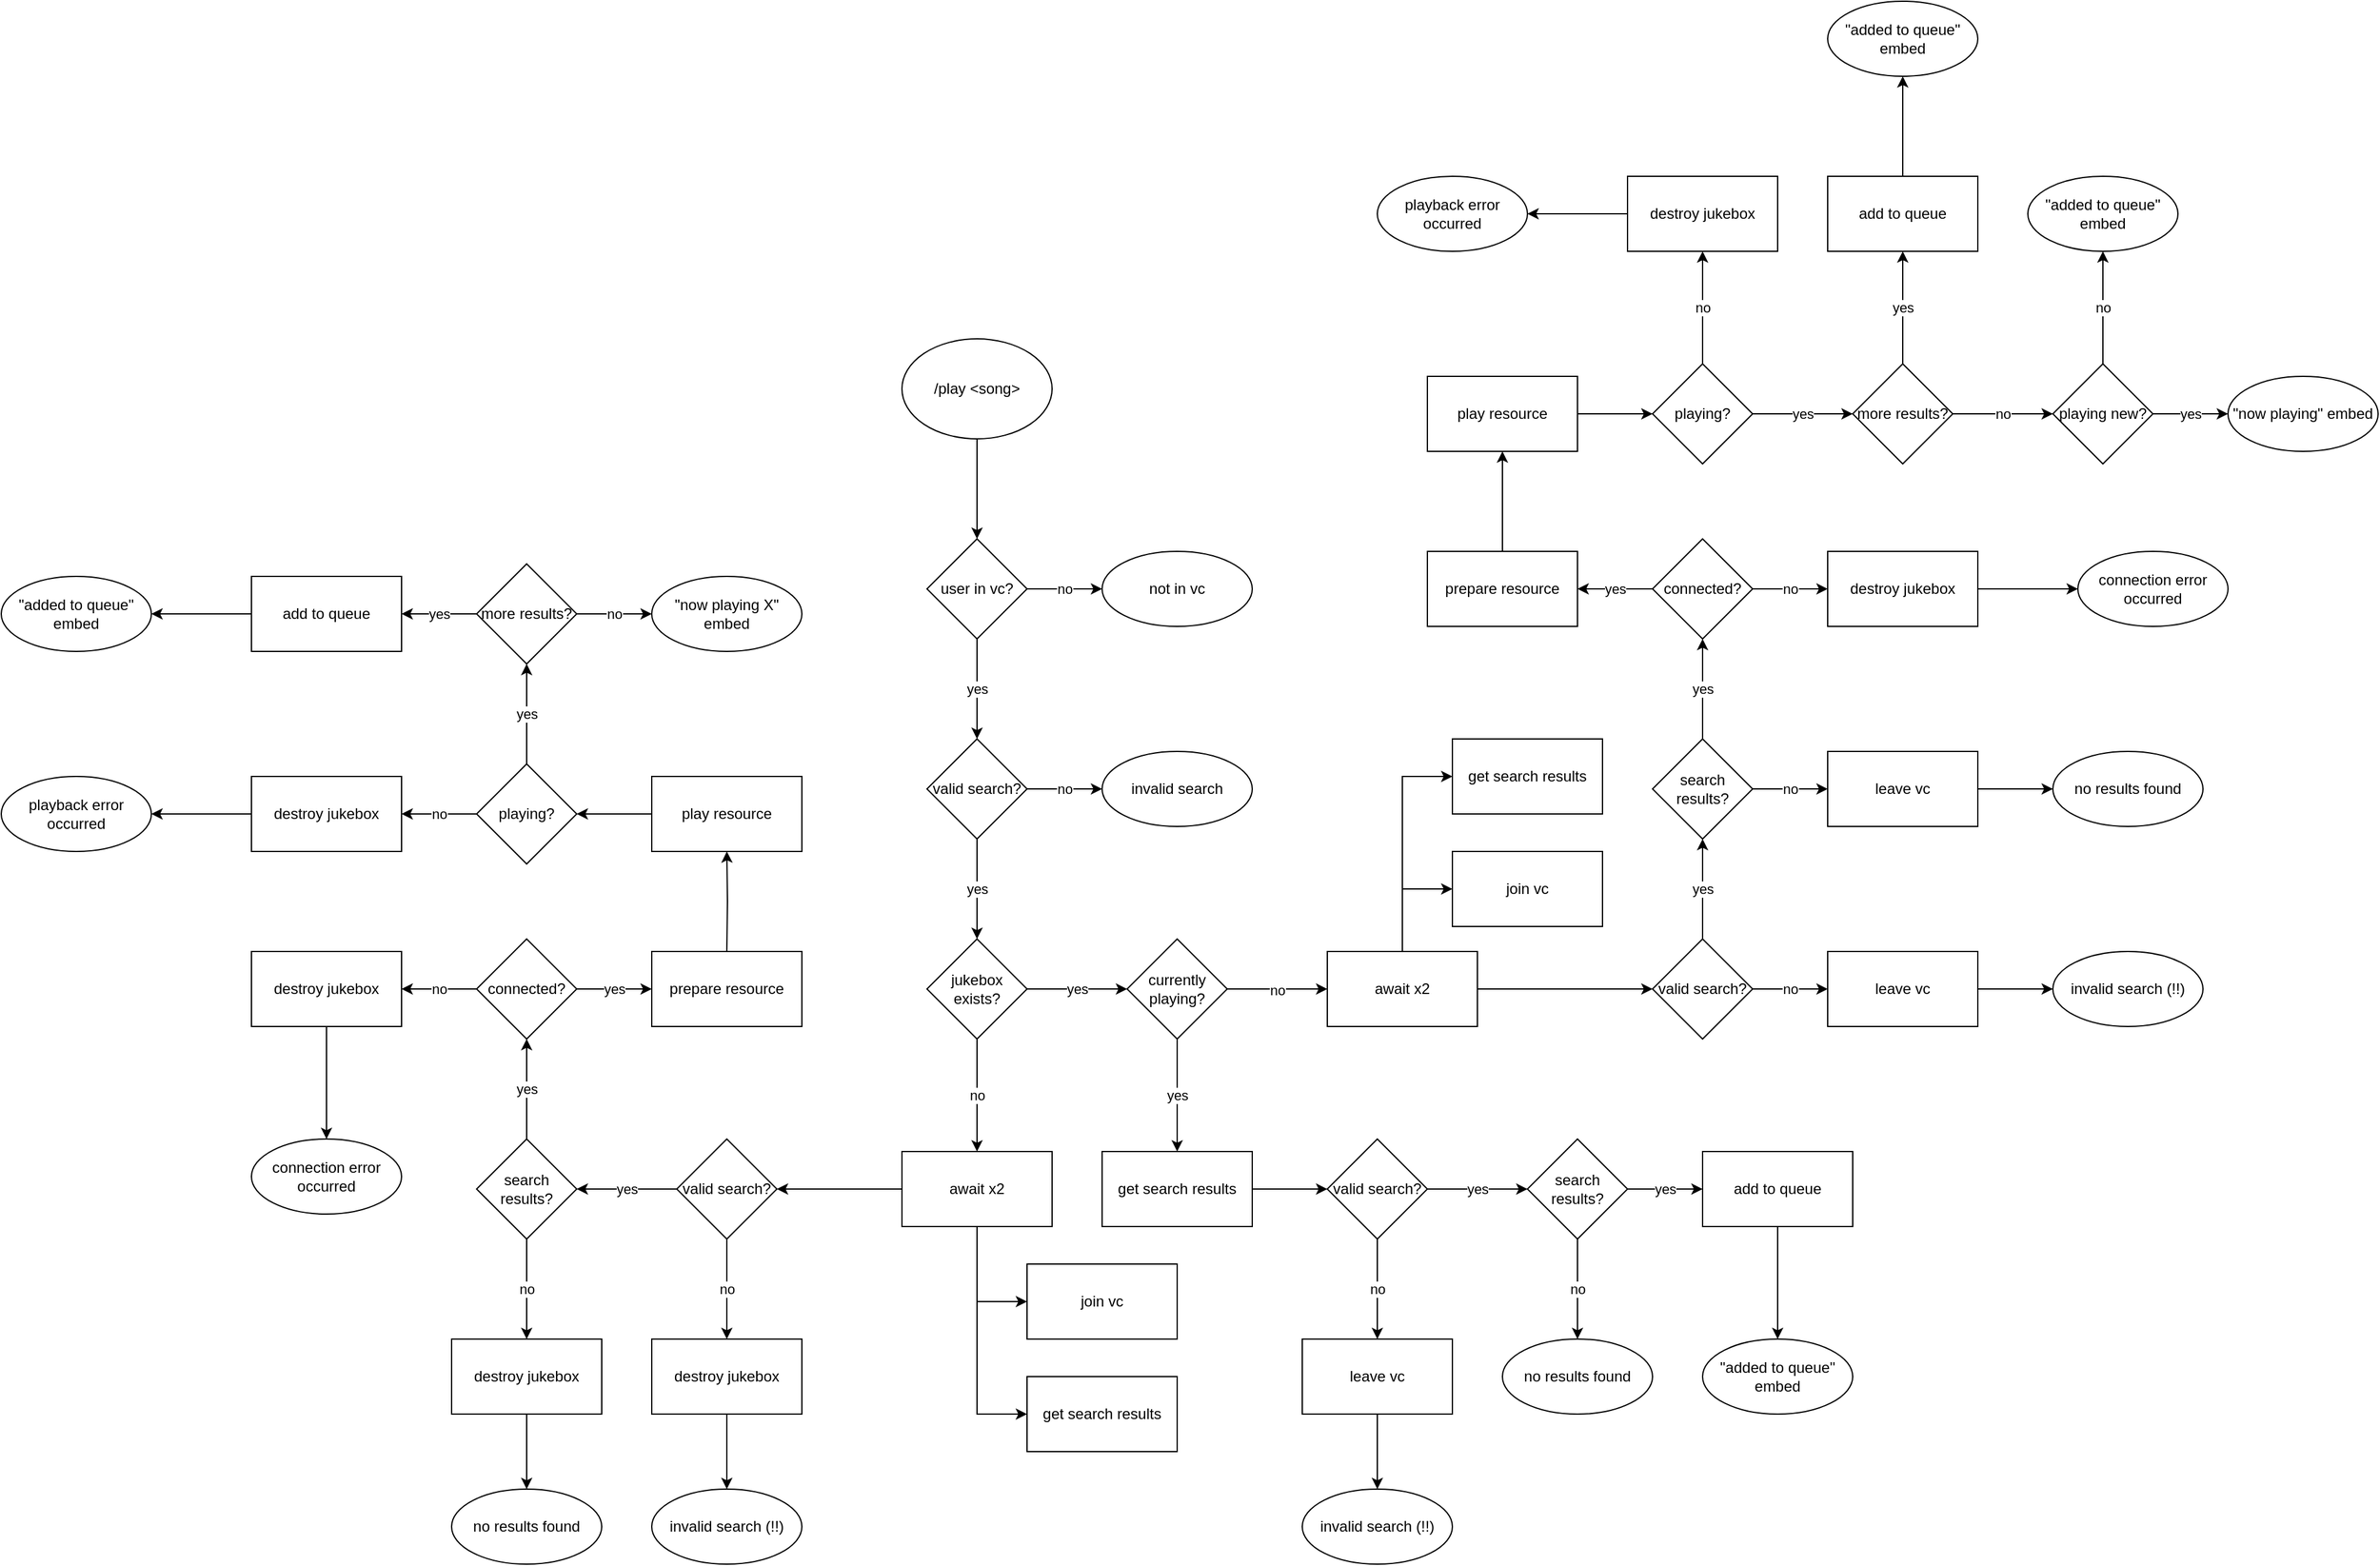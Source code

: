 <mxfile version="20.0.4" type="device"><diagram id="RyTMGymW5jNu_jnnCQRT" name="Page-1"><mxGraphModel dx="2357" dy="1126" grid="1" gridSize="10" guides="1" tooltips="1" connect="1" arrows="1" fold="1" page="0" pageScale="1" pageWidth="850" pageHeight="1100" math="0" shadow="0"><root><mxCell id="0"/><mxCell id="1" parent="0"/><mxCell id="4zTTa0k2O6mMtd_AQKXM-71" value="" style="edgeStyle=orthogonalEdgeStyle;rounded=0;orthogonalLoop=1;jettySize=auto;html=1;" parent="1" source="4zTTa0k2O6mMtd_AQKXM-69" target="4zTTa0k2O6mMtd_AQKXM-70" edge="1"><mxGeometry relative="1" as="geometry"/></mxCell><mxCell id="4zTTa0k2O6mMtd_AQKXM-69" value="/play &amp;lt;song&amp;gt;" style="ellipse;whiteSpace=wrap;html=1;" parent="1" vertex="1"><mxGeometry x="40" y="40" width="120" height="80" as="geometry"/></mxCell><mxCell id="4zTTa0k2O6mMtd_AQKXM-73" value="no" style="edgeStyle=orthogonalEdgeStyle;rounded=0;orthogonalLoop=1;jettySize=auto;html=1;" parent="1" source="4zTTa0k2O6mMtd_AQKXM-70" target="4zTTa0k2O6mMtd_AQKXM-72" edge="1"><mxGeometry relative="1" as="geometry"/></mxCell><mxCell id="4zTTa0k2O6mMtd_AQKXM-75" value="yes" style="edgeStyle=orthogonalEdgeStyle;rounded=0;orthogonalLoop=1;jettySize=auto;html=1;" parent="1" source="4zTTa0k2O6mMtd_AQKXM-70" target="4zTTa0k2O6mMtd_AQKXM-74" edge="1"><mxGeometry relative="1" as="geometry"/></mxCell><mxCell id="4zTTa0k2O6mMtd_AQKXM-70" value="user in vc?" style="rhombus;whiteSpace=wrap;html=1;" parent="1" vertex="1"><mxGeometry x="60" y="200" width="80" height="80" as="geometry"/></mxCell><mxCell id="4zTTa0k2O6mMtd_AQKXM-72" value="not in vc" style="ellipse;whiteSpace=wrap;html=1;" parent="1" vertex="1"><mxGeometry x="200" y="210" width="120" height="60" as="geometry"/></mxCell><mxCell id="4zTTa0k2O6mMtd_AQKXM-77" value="no" style="edgeStyle=orthogonalEdgeStyle;rounded=0;orthogonalLoop=1;jettySize=auto;html=1;" parent="1" source="4zTTa0k2O6mMtd_AQKXM-74" target="4zTTa0k2O6mMtd_AQKXM-76" edge="1"><mxGeometry relative="1" as="geometry"/></mxCell><mxCell id="4zTTa0k2O6mMtd_AQKXM-80" value="yes" style="edgeStyle=orthogonalEdgeStyle;rounded=0;orthogonalLoop=1;jettySize=auto;html=1;" parent="1" source="4zTTa0k2O6mMtd_AQKXM-74" target="4zTTa0k2O6mMtd_AQKXM-79" edge="1"><mxGeometry relative="1" as="geometry"/></mxCell><mxCell id="4zTTa0k2O6mMtd_AQKXM-74" value="valid search?" style="rhombus;whiteSpace=wrap;html=1;" parent="1" vertex="1"><mxGeometry x="60" y="360" width="80" height="80" as="geometry"/></mxCell><mxCell id="4zTTa0k2O6mMtd_AQKXM-76" value="invalid search" style="ellipse;whiteSpace=wrap;html=1;" parent="1" vertex="1"><mxGeometry x="200" y="370" width="120" height="60" as="geometry"/></mxCell><mxCell id="4zTTa0k2O6mMtd_AQKXM-89" value="yes" style="edgeStyle=orthogonalEdgeStyle;rounded=0;orthogonalLoop=1;jettySize=auto;html=1;" parent="1" source="4zTTa0k2O6mMtd_AQKXM-79" target="4zTTa0k2O6mMtd_AQKXM-88" edge="1"><mxGeometry relative="1" as="geometry"/></mxCell><mxCell id="4zTTa0k2O6mMtd_AQKXM-102" value="no" style="edgeStyle=orthogonalEdgeStyle;rounded=0;orthogonalLoop=1;jettySize=auto;html=1;" parent="1" source="4zTTa0k2O6mMtd_AQKXM-79" target="4zTTa0k2O6mMtd_AQKXM-101" edge="1"><mxGeometry relative="1" as="geometry"/></mxCell><mxCell id="4zTTa0k2O6mMtd_AQKXM-79" value="jukebox exists?" style="rhombus;whiteSpace=wrap;html=1;" parent="1" vertex="1"><mxGeometry x="60" y="520" width="80" height="80" as="geometry"/></mxCell><mxCell id="4zTTa0k2O6mMtd_AQKXM-91" value="no" style="edgeStyle=orthogonalEdgeStyle;rounded=0;orthogonalLoop=1;jettySize=auto;html=1;" parent="1" source="4zTTa0k2O6mMtd_AQKXM-88" edge="1"><mxGeometry relative="1" as="geometry"><mxPoint x="380" y="560" as="targetPoint"/></mxGeometry></mxCell><mxCell id="4zTTa0k2O6mMtd_AQKXM-96" value="yes" style="edgeStyle=orthogonalEdgeStyle;rounded=0;orthogonalLoop=1;jettySize=auto;html=1;" parent="1" source="4zTTa0k2O6mMtd_AQKXM-88" target="4zTTa0k2O6mMtd_AQKXM-95" edge="1"><mxGeometry relative="1" as="geometry"/></mxCell><mxCell id="4zTTa0k2O6mMtd_AQKXM-88" value="currently playing?" style="rhombus;whiteSpace=wrap;html=1;" parent="1" vertex="1"><mxGeometry x="220" y="520" width="80" height="80" as="geometry"/></mxCell><mxCell id="4zTTa0k2O6mMtd_AQKXM-98" value="" style="edgeStyle=orthogonalEdgeStyle;rounded=0;orthogonalLoop=1;jettySize=auto;html=1;" parent="1" source="4zTTa0k2O6mMtd_AQKXM-95" target="4zTTa0k2O6mMtd_AQKXM-97" edge="1"><mxGeometry relative="1" as="geometry"/></mxCell><mxCell id="4zTTa0k2O6mMtd_AQKXM-95" value="get search results" style="whiteSpace=wrap;html=1;" parent="1" vertex="1"><mxGeometry x="200" y="690" width="120" height="60" as="geometry"/></mxCell><mxCell id="4zTTa0k2O6mMtd_AQKXM-173" value="no" style="edgeStyle=orthogonalEdgeStyle;rounded=0;orthogonalLoop=1;jettySize=auto;html=1;" parent="1" source="4zTTa0k2O6mMtd_AQKXM-97" target="4zTTa0k2O6mMtd_AQKXM-172" edge="1"><mxGeometry relative="1" as="geometry"/></mxCell><mxCell id="4zTTa0k2O6mMtd_AQKXM-181" value="yes" style="edgeStyle=orthogonalEdgeStyle;rounded=0;orthogonalLoop=1;jettySize=auto;html=1;" parent="1" source="4zTTa0k2O6mMtd_AQKXM-97" target="4zTTa0k2O6mMtd_AQKXM-180" edge="1"><mxGeometry relative="1" as="geometry"/></mxCell><mxCell id="4zTTa0k2O6mMtd_AQKXM-97" value="valid search?" style="rhombus;whiteSpace=wrap;html=1;" parent="1" vertex="1"><mxGeometry x="380" y="680" width="80" height="80" as="geometry"/></mxCell><mxCell id="4zTTa0k2O6mMtd_AQKXM-106" style="edgeStyle=orthogonalEdgeStyle;rounded=0;orthogonalLoop=1;jettySize=auto;html=1;entryX=0;entryY=0.5;entryDx=0;entryDy=0;" parent="1" source="4zTTa0k2O6mMtd_AQKXM-101" target="4zTTa0k2O6mMtd_AQKXM-103" edge="1"><mxGeometry relative="1" as="geometry"/></mxCell><mxCell id="4zTTa0k2O6mMtd_AQKXM-107" style="edgeStyle=orthogonalEdgeStyle;rounded=0;orthogonalLoop=1;jettySize=auto;html=1;entryX=0;entryY=0.5;entryDx=0;entryDy=0;" parent="1" source="4zTTa0k2O6mMtd_AQKXM-101" target="4zTTa0k2O6mMtd_AQKXM-104" edge="1"><mxGeometry relative="1" as="geometry"/></mxCell><mxCell id="4zTTa0k2O6mMtd_AQKXM-110" value="" style="edgeStyle=orthogonalEdgeStyle;rounded=0;orthogonalLoop=1;jettySize=auto;html=1;" parent="1" source="4zTTa0k2O6mMtd_AQKXM-101" target="4zTTa0k2O6mMtd_AQKXM-109" edge="1"><mxGeometry relative="1" as="geometry"/></mxCell><mxCell id="4zTTa0k2O6mMtd_AQKXM-101" value="await x2" style="whiteSpace=wrap;html=1;" parent="1" vertex="1"><mxGeometry x="40" y="690" width="120" height="60" as="geometry"/></mxCell><mxCell id="4zTTa0k2O6mMtd_AQKXM-103" value="get search results" style="rounded=0;whiteSpace=wrap;html=1;" parent="1" vertex="1"><mxGeometry x="140" y="870" width="120" height="60" as="geometry"/></mxCell><mxCell id="4zTTa0k2O6mMtd_AQKXM-104" value="join vc" style="rounded=0;whiteSpace=wrap;html=1;" parent="1" vertex="1"><mxGeometry x="140" y="780" width="120" height="60" as="geometry"/></mxCell><mxCell id="4zTTa0k2O6mMtd_AQKXM-116" value="yes" style="edgeStyle=orthogonalEdgeStyle;rounded=0;orthogonalLoop=1;jettySize=auto;html=1;" parent="1" source="4zTTa0k2O6mMtd_AQKXM-109" target="4zTTa0k2O6mMtd_AQKXM-115" edge="1"><mxGeometry relative="1" as="geometry"/></mxCell><mxCell id="4zTTa0k2O6mMtd_AQKXM-171" value="no" style="edgeStyle=orthogonalEdgeStyle;rounded=0;orthogonalLoop=1;jettySize=auto;html=1;" parent="1" source="4zTTa0k2O6mMtd_AQKXM-109" target="4zTTa0k2O6mMtd_AQKXM-167" edge="1"><mxGeometry relative="1" as="geometry"/></mxCell><mxCell id="4zTTa0k2O6mMtd_AQKXM-109" value="valid search?" style="rhombus;whiteSpace=wrap;html=1;" parent="1" vertex="1"><mxGeometry x="-140" y="680" width="80" height="80" as="geometry"/></mxCell><mxCell id="4zTTa0k2O6mMtd_AQKXM-118" value="no" style="edgeStyle=orthogonalEdgeStyle;rounded=0;orthogonalLoop=1;jettySize=auto;html=1;" parent="1" source="4zTTa0k2O6mMtd_AQKXM-115" target="4zTTa0k2O6mMtd_AQKXM-117" edge="1"><mxGeometry relative="1" as="geometry"/></mxCell><mxCell id="4zTTa0k2O6mMtd_AQKXM-124" value="yes" style="edgeStyle=orthogonalEdgeStyle;rounded=0;orthogonalLoop=1;jettySize=auto;html=1;" parent="1" source="4zTTa0k2O6mMtd_AQKXM-115" target="4zTTa0k2O6mMtd_AQKXM-123" edge="1"><mxGeometry relative="1" as="geometry"/></mxCell><mxCell id="4zTTa0k2O6mMtd_AQKXM-115" value="search results?" style="rhombus;whiteSpace=wrap;html=1;" parent="1" vertex="1"><mxGeometry x="-300" y="680" width="80" height="80" as="geometry"/></mxCell><mxCell id="4zTTa0k2O6mMtd_AQKXM-120" value="" style="edgeStyle=orthogonalEdgeStyle;rounded=0;orthogonalLoop=1;jettySize=auto;html=1;" parent="1" source="4zTTa0k2O6mMtd_AQKXM-117" target="4zTTa0k2O6mMtd_AQKXM-119" edge="1"><mxGeometry relative="1" as="geometry"/></mxCell><mxCell id="4zTTa0k2O6mMtd_AQKXM-117" value="destroy jukebox" style="whiteSpace=wrap;html=1;" parent="1" vertex="1"><mxGeometry x="-320" y="840" width="120" height="60" as="geometry"/></mxCell><mxCell id="4zTTa0k2O6mMtd_AQKXM-119" value="no results found" style="ellipse;whiteSpace=wrap;html=1;" parent="1" vertex="1"><mxGeometry x="-320" y="960" width="120" height="60" as="geometry"/></mxCell><mxCell id="4zTTa0k2O6mMtd_AQKXM-126" value="no" style="edgeStyle=orthogonalEdgeStyle;rounded=0;orthogonalLoop=1;jettySize=auto;html=1;" parent="1" source="4zTTa0k2O6mMtd_AQKXM-123" target="4zTTa0k2O6mMtd_AQKXM-125" edge="1"><mxGeometry relative="1" as="geometry"/></mxCell><mxCell id="4zTTa0k2O6mMtd_AQKXM-144" value="yes" style="edgeStyle=orthogonalEdgeStyle;rounded=0;orthogonalLoop=1;jettySize=auto;html=1;" parent="1" source="4zTTa0k2O6mMtd_AQKXM-123" target="4zTTa0k2O6mMtd_AQKXM-143" edge="1"><mxGeometry relative="1" as="geometry"/></mxCell><mxCell id="4zTTa0k2O6mMtd_AQKXM-123" value="connected?" style="rhombus;whiteSpace=wrap;html=1;" parent="1" vertex="1"><mxGeometry x="-300" y="520" width="80" height="80" as="geometry"/></mxCell><mxCell id="4zTTa0k2O6mMtd_AQKXM-128" value="" style="edgeStyle=orthogonalEdgeStyle;rounded=0;orthogonalLoop=1;jettySize=auto;html=1;" parent="1" source="4zTTa0k2O6mMtd_AQKXM-125" target="4zTTa0k2O6mMtd_AQKXM-127" edge="1"><mxGeometry relative="1" as="geometry"/></mxCell><mxCell id="4zTTa0k2O6mMtd_AQKXM-125" value="destroy jukebox" style="whiteSpace=wrap;html=1;" parent="1" vertex="1"><mxGeometry x="-480" y="530" width="120" height="60" as="geometry"/></mxCell><mxCell id="4zTTa0k2O6mMtd_AQKXM-127" value="connection error occurred" style="ellipse;whiteSpace=wrap;html=1;" parent="1" vertex="1"><mxGeometry x="-480" y="680" width="120" height="60" as="geometry"/></mxCell><mxCell id="4zTTa0k2O6mMtd_AQKXM-136" value="" style="edgeStyle=orthogonalEdgeStyle;rounded=0;orthogonalLoop=1;jettySize=auto;html=1;" parent="1" target="4zTTa0k2O6mMtd_AQKXM-135" edge="1"><mxGeometry relative="1" as="geometry"><mxPoint x="-100" y="530" as="sourcePoint"/></mxGeometry></mxCell><mxCell id="4zTTa0k2O6mMtd_AQKXM-138" value="" style="edgeStyle=orthogonalEdgeStyle;rounded=0;orthogonalLoop=1;jettySize=auto;html=1;" parent="1" source="4zTTa0k2O6mMtd_AQKXM-135" target="4zTTa0k2O6mMtd_AQKXM-137" edge="1"><mxGeometry relative="1" as="geometry"/></mxCell><mxCell id="4zTTa0k2O6mMtd_AQKXM-135" value="play resource" style="whiteSpace=wrap;html=1;" parent="1" vertex="1"><mxGeometry x="-160" y="390" width="120" height="60" as="geometry"/></mxCell><mxCell id="4zTTa0k2O6mMtd_AQKXM-140" value="no" style="edgeStyle=orthogonalEdgeStyle;rounded=0;orthogonalLoop=1;jettySize=auto;html=1;" parent="1" source="4zTTa0k2O6mMtd_AQKXM-137" target="4zTTa0k2O6mMtd_AQKXM-139" edge="1"><mxGeometry relative="1" as="geometry"/></mxCell><mxCell id="4zTTa0k2O6mMtd_AQKXM-156" value="yes" style="edgeStyle=orthogonalEdgeStyle;rounded=0;orthogonalLoop=1;jettySize=auto;html=1;" parent="1" source="4zTTa0k2O6mMtd_AQKXM-137" target="4zTTa0k2O6mMtd_AQKXM-155" edge="1"><mxGeometry relative="1" as="geometry"/></mxCell><mxCell id="4zTTa0k2O6mMtd_AQKXM-137" value="playing?" style="rhombus;whiteSpace=wrap;html=1;" parent="1" vertex="1"><mxGeometry x="-300" y="380" width="80" height="80" as="geometry"/></mxCell><mxCell id="4zTTa0k2O6mMtd_AQKXM-142" value="" style="edgeStyle=orthogonalEdgeStyle;rounded=0;orthogonalLoop=1;jettySize=auto;html=1;" parent="1" source="4zTTa0k2O6mMtd_AQKXM-139" target="4zTTa0k2O6mMtd_AQKXM-141" edge="1"><mxGeometry relative="1" as="geometry"/></mxCell><mxCell id="4zTTa0k2O6mMtd_AQKXM-139" value="destroy jukebox" style="whiteSpace=wrap;html=1;" parent="1" vertex="1"><mxGeometry x="-480" y="390" width="120" height="60" as="geometry"/></mxCell><mxCell id="4zTTa0k2O6mMtd_AQKXM-141" value="playback error occurred" style="ellipse;whiteSpace=wrap;html=1;" parent="1" vertex="1"><mxGeometry x="-680" y="390" width="120" height="60" as="geometry"/></mxCell><mxCell id="4zTTa0k2O6mMtd_AQKXM-143" value="prepare resource" style="whiteSpace=wrap;html=1;" parent="1" vertex="1"><mxGeometry x="-160" y="530" width="120" height="60" as="geometry"/></mxCell><mxCell id="4zTTa0k2O6mMtd_AQKXM-160" value="no" style="edgeStyle=orthogonalEdgeStyle;rounded=0;orthogonalLoop=1;jettySize=auto;html=1;" parent="1" source="4zTTa0k2O6mMtd_AQKXM-155" target="4zTTa0k2O6mMtd_AQKXM-159" edge="1"><mxGeometry relative="1" as="geometry"/></mxCell><mxCell id="4zTTa0k2O6mMtd_AQKXM-164" value="yes" style="edgeStyle=orthogonalEdgeStyle;rounded=0;orthogonalLoop=1;jettySize=auto;html=1;" parent="1" source="4zTTa0k2O6mMtd_AQKXM-155" target="4zTTa0k2O6mMtd_AQKXM-163" edge="1"><mxGeometry relative="1" as="geometry"/></mxCell><mxCell id="4zTTa0k2O6mMtd_AQKXM-155" value="more results?" style="rhombus;whiteSpace=wrap;html=1;" parent="1" vertex="1"><mxGeometry x="-300" y="220" width="80" height="80" as="geometry"/></mxCell><mxCell id="4zTTa0k2O6mMtd_AQKXM-159" value="&quot;now playing X&quot; embed" style="ellipse;whiteSpace=wrap;html=1;" parent="1" vertex="1"><mxGeometry x="-160" y="230" width="120" height="60" as="geometry"/></mxCell><mxCell id="4zTTa0k2O6mMtd_AQKXM-166" value="" style="edgeStyle=orthogonalEdgeStyle;rounded=0;orthogonalLoop=1;jettySize=auto;html=1;" parent="1" source="4zTTa0k2O6mMtd_AQKXM-163" target="4zTTa0k2O6mMtd_AQKXM-165" edge="1"><mxGeometry relative="1" as="geometry"/></mxCell><mxCell id="4zTTa0k2O6mMtd_AQKXM-163" value="add to queue" style="whiteSpace=wrap;html=1;" parent="1" vertex="1"><mxGeometry x="-480" y="230" width="120" height="60" as="geometry"/></mxCell><mxCell id="4zTTa0k2O6mMtd_AQKXM-165" value="&quot;added to queue&quot; embed" style="ellipse;whiteSpace=wrap;html=1;" parent="1" vertex="1"><mxGeometry x="-680" y="230" width="120" height="60" as="geometry"/></mxCell><mxCell id="4zTTa0k2O6mMtd_AQKXM-170" value="" style="edgeStyle=orthogonalEdgeStyle;rounded=0;orthogonalLoop=1;jettySize=auto;html=1;" parent="1" source="4zTTa0k2O6mMtd_AQKXM-167" target="4zTTa0k2O6mMtd_AQKXM-169" edge="1"><mxGeometry relative="1" as="geometry"/></mxCell><mxCell id="4zTTa0k2O6mMtd_AQKXM-167" value="destroy jukebox" style="whiteSpace=wrap;html=1;" parent="1" vertex="1"><mxGeometry x="-160" y="840" width="120" height="60" as="geometry"/></mxCell><mxCell id="4zTTa0k2O6mMtd_AQKXM-169" value="invalid search (!!)" style="ellipse;whiteSpace=wrap;html=1;" parent="1" vertex="1"><mxGeometry x="-160" y="960" width="120" height="60" as="geometry"/></mxCell><mxCell id="4zTTa0k2O6mMtd_AQKXM-175" value="" style="edgeStyle=orthogonalEdgeStyle;rounded=0;orthogonalLoop=1;jettySize=auto;html=1;" parent="1" source="4zTTa0k2O6mMtd_AQKXM-172" target="4zTTa0k2O6mMtd_AQKXM-174" edge="1"><mxGeometry relative="1" as="geometry"/></mxCell><mxCell id="4zTTa0k2O6mMtd_AQKXM-172" value="leave vc" style="whiteSpace=wrap;html=1;" parent="1" vertex="1"><mxGeometry x="360" y="840" width="120" height="60" as="geometry"/></mxCell><mxCell id="4zTTa0k2O6mMtd_AQKXM-174" value="invalid search (!!)" style="ellipse;whiteSpace=wrap;html=1;" parent="1" vertex="1"><mxGeometry x="360" y="960" width="120" height="60" as="geometry"/></mxCell><mxCell id="4zTTa0k2O6mMtd_AQKXM-185" value="no" style="edgeStyle=orthogonalEdgeStyle;rounded=0;orthogonalLoop=1;jettySize=auto;html=1;" parent="1" source="4zTTa0k2O6mMtd_AQKXM-180" target="4zTTa0k2O6mMtd_AQKXM-184" edge="1"><mxGeometry relative="1" as="geometry"/></mxCell><mxCell id="4zTTa0k2O6mMtd_AQKXM-187" value="yes" style="edgeStyle=orthogonalEdgeStyle;rounded=0;orthogonalLoop=1;jettySize=auto;html=1;" parent="1" source="4zTTa0k2O6mMtd_AQKXM-180" target="4zTTa0k2O6mMtd_AQKXM-186" edge="1"><mxGeometry relative="1" as="geometry"/></mxCell><mxCell id="4zTTa0k2O6mMtd_AQKXM-180" value="search results?" style="rhombus;whiteSpace=wrap;html=1;" parent="1" vertex="1"><mxGeometry x="540" y="680" width="80" height="80" as="geometry"/></mxCell><mxCell id="4zTTa0k2O6mMtd_AQKXM-184" value="no results found" style="ellipse;whiteSpace=wrap;html=1;" parent="1" vertex="1"><mxGeometry x="520" y="840" width="120" height="60" as="geometry"/></mxCell><mxCell id="4zTTa0k2O6mMtd_AQKXM-189" value="" style="edgeStyle=orthogonalEdgeStyle;rounded=0;orthogonalLoop=1;jettySize=auto;html=1;" parent="1" source="4zTTa0k2O6mMtd_AQKXM-186" target="4zTTa0k2O6mMtd_AQKXM-188" edge="1"><mxGeometry relative="1" as="geometry"/></mxCell><mxCell id="4zTTa0k2O6mMtd_AQKXM-186" value="add to queue" style="whiteSpace=wrap;html=1;" parent="1" vertex="1"><mxGeometry x="680" y="690" width="120" height="60" as="geometry"/></mxCell><mxCell id="4zTTa0k2O6mMtd_AQKXM-188" value="&quot;added to queue&quot; embed" style="ellipse;whiteSpace=wrap;html=1;" parent="1" vertex="1"><mxGeometry x="680" y="840" width="120" height="60" as="geometry"/></mxCell><mxCell id="4zTTa0k2O6mMtd_AQKXM-194" style="edgeStyle=orthogonalEdgeStyle;rounded=0;orthogonalLoop=1;jettySize=auto;html=1;entryX=0;entryY=0.5;entryDx=0;entryDy=0;" parent="1" source="4zTTa0k2O6mMtd_AQKXM-190" target="4zTTa0k2O6mMtd_AQKXM-193" edge="1"><mxGeometry relative="1" as="geometry"/></mxCell><mxCell id="4zTTa0k2O6mMtd_AQKXM-196" style="edgeStyle=orthogonalEdgeStyle;rounded=0;orthogonalLoop=1;jettySize=auto;html=1;entryX=0;entryY=0.5;entryDx=0;entryDy=0;" parent="1" source="4zTTa0k2O6mMtd_AQKXM-190" target="4zTTa0k2O6mMtd_AQKXM-195" edge="1"><mxGeometry relative="1" as="geometry"/></mxCell><mxCell id="4zTTa0k2O6mMtd_AQKXM-198" value="" style="edgeStyle=orthogonalEdgeStyle;rounded=0;orthogonalLoop=1;jettySize=auto;html=1;" parent="1" source="4zTTa0k2O6mMtd_AQKXM-190" target="4zTTa0k2O6mMtd_AQKXM-197" edge="1"><mxGeometry relative="1" as="geometry"/></mxCell><mxCell id="4zTTa0k2O6mMtd_AQKXM-190" value="await x2" style="rounded=0;whiteSpace=wrap;html=1;" parent="1" vertex="1"><mxGeometry x="380" y="530" width="120" height="60" as="geometry"/></mxCell><mxCell id="4zTTa0k2O6mMtd_AQKXM-193" value="join vc" style="rounded=0;whiteSpace=wrap;html=1;" parent="1" vertex="1"><mxGeometry x="480" y="450" width="120" height="60" as="geometry"/></mxCell><mxCell id="4zTTa0k2O6mMtd_AQKXM-195" value="get search results" style="rounded=0;whiteSpace=wrap;html=1;" parent="1" vertex="1"><mxGeometry x="480" y="360" width="120" height="60" as="geometry"/></mxCell><mxCell id="4zTTa0k2O6mMtd_AQKXM-206" value="no" style="edgeStyle=orthogonalEdgeStyle;rounded=0;orthogonalLoop=1;jettySize=auto;html=1;" parent="1" source="4zTTa0k2O6mMtd_AQKXM-197" target="4zTTa0k2O6mMtd_AQKXM-205" edge="1"><mxGeometry relative="1" as="geometry"/></mxCell><mxCell id="4zTTa0k2O6mMtd_AQKXM-212" value="yes" style="edgeStyle=orthogonalEdgeStyle;rounded=0;orthogonalLoop=1;jettySize=auto;html=1;" parent="1" source="4zTTa0k2O6mMtd_AQKXM-197" target="4zTTa0k2O6mMtd_AQKXM-211" edge="1"><mxGeometry relative="1" as="geometry"/></mxCell><mxCell id="4zTTa0k2O6mMtd_AQKXM-197" value="valid search?" style="rhombus;whiteSpace=wrap;html=1;rounded=0;" parent="1" vertex="1"><mxGeometry x="640" y="520" width="80" height="80" as="geometry"/></mxCell><mxCell id="4zTTa0k2O6mMtd_AQKXM-208" value="" style="edgeStyle=orthogonalEdgeStyle;rounded=0;orthogonalLoop=1;jettySize=auto;html=1;" parent="1" source="4zTTa0k2O6mMtd_AQKXM-205" target="4zTTa0k2O6mMtd_AQKXM-207" edge="1"><mxGeometry relative="1" as="geometry"/></mxCell><mxCell id="4zTTa0k2O6mMtd_AQKXM-205" value="leave vc" style="whiteSpace=wrap;html=1;rounded=0;" parent="1" vertex="1"><mxGeometry x="780" y="530" width="120" height="60" as="geometry"/></mxCell><mxCell id="4zTTa0k2O6mMtd_AQKXM-207" value="invalid search (!!)" style="ellipse;whiteSpace=wrap;html=1;rounded=0;" parent="1" vertex="1"><mxGeometry x="960" y="530" width="120" height="60" as="geometry"/></mxCell><mxCell id="4zTTa0k2O6mMtd_AQKXM-214" value="no" style="edgeStyle=orthogonalEdgeStyle;rounded=0;orthogonalLoop=1;jettySize=auto;html=1;" parent="1" source="4zTTa0k2O6mMtd_AQKXM-211" target="4zTTa0k2O6mMtd_AQKXM-213" edge="1"><mxGeometry relative="1" as="geometry"/></mxCell><mxCell id="4zTTa0k2O6mMtd_AQKXM-220" value="yes" style="edgeStyle=orthogonalEdgeStyle;rounded=0;orthogonalLoop=1;jettySize=auto;html=1;" parent="1" source="4zTTa0k2O6mMtd_AQKXM-211" target="4zTTa0k2O6mMtd_AQKXM-219" edge="1"><mxGeometry relative="1" as="geometry"/></mxCell><mxCell id="4zTTa0k2O6mMtd_AQKXM-211" value="search results?" style="rhombus;whiteSpace=wrap;html=1;rounded=0;" parent="1" vertex="1"><mxGeometry x="640" y="360" width="80" height="80" as="geometry"/></mxCell><mxCell id="4zTTa0k2O6mMtd_AQKXM-216" value="" style="edgeStyle=orthogonalEdgeStyle;rounded=0;orthogonalLoop=1;jettySize=auto;html=1;" parent="1" source="4zTTa0k2O6mMtd_AQKXM-213" target="4zTTa0k2O6mMtd_AQKXM-215" edge="1"><mxGeometry relative="1" as="geometry"/></mxCell><mxCell id="4zTTa0k2O6mMtd_AQKXM-213" value="leave vc" style="whiteSpace=wrap;html=1;rounded=0;" parent="1" vertex="1"><mxGeometry x="780" y="370" width="120" height="60" as="geometry"/></mxCell><mxCell id="4zTTa0k2O6mMtd_AQKXM-215" value="no results found" style="ellipse;whiteSpace=wrap;html=1;rounded=0;" parent="1" vertex="1"><mxGeometry x="960" y="370" width="120" height="60" as="geometry"/></mxCell><mxCell id="4zTTa0k2O6mMtd_AQKXM-222" value="no" style="edgeStyle=orthogonalEdgeStyle;rounded=0;orthogonalLoop=1;jettySize=auto;html=1;" parent="1" source="4zTTa0k2O6mMtd_AQKXM-219" target="4zTTa0k2O6mMtd_AQKXM-221" edge="1"><mxGeometry relative="1" as="geometry"/></mxCell><mxCell id="4zTTa0k2O6mMtd_AQKXM-226" value="yes" style="edgeStyle=orthogonalEdgeStyle;rounded=0;orthogonalLoop=1;jettySize=auto;html=1;" parent="1" source="4zTTa0k2O6mMtd_AQKXM-219" target="4zTTa0k2O6mMtd_AQKXM-225" edge="1"><mxGeometry relative="1" as="geometry"/></mxCell><mxCell id="4zTTa0k2O6mMtd_AQKXM-219" value="connected?" style="rhombus;whiteSpace=wrap;html=1;rounded=0;" parent="1" vertex="1"><mxGeometry x="640" y="200" width="80" height="80" as="geometry"/></mxCell><mxCell id="4zTTa0k2O6mMtd_AQKXM-224" value="" style="edgeStyle=orthogonalEdgeStyle;rounded=0;orthogonalLoop=1;jettySize=auto;html=1;" parent="1" source="4zTTa0k2O6mMtd_AQKXM-221" target="4zTTa0k2O6mMtd_AQKXM-223" edge="1"><mxGeometry relative="1" as="geometry"/></mxCell><mxCell id="4zTTa0k2O6mMtd_AQKXM-221" value="destroy jukebox" style="whiteSpace=wrap;html=1;rounded=0;" parent="1" vertex="1"><mxGeometry x="780" y="210" width="120" height="60" as="geometry"/></mxCell><mxCell id="4zTTa0k2O6mMtd_AQKXM-223" value="connection error occurred" style="ellipse;whiteSpace=wrap;html=1;rounded=0;" parent="1" vertex="1"><mxGeometry x="980" y="210" width="120" height="60" as="geometry"/></mxCell><mxCell id="4zTTa0k2O6mMtd_AQKXM-228" value="" style="edgeStyle=orthogonalEdgeStyle;rounded=0;orthogonalLoop=1;jettySize=auto;html=1;" parent="1" source="4zTTa0k2O6mMtd_AQKXM-225" target="4zTTa0k2O6mMtd_AQKXM-227" edge="1"><mxGeometry relative="1" as="geometry"/></mxCell><mxCell id="4zTTa0k2O6mMtd_AQKXM-225" value="prepare resource" style="whiteSpace=wrap;html=1;rounded=0;" parent="1" vertex="1"><mxGeometry x="460" y="210" width="120" height="60" as="geometry"/></mxCell><mxCell id="4zTTa0k2O6mMtd_AQKXM-232" value="" style="edgeStyle=orthogonalEdgeStyle;rounded=0;orthogonalLoop=1;jettySize=auto;html=1;" parent="1" source="4zTTa0k2O6mMtd_AQKXM-227" target="4zTTa0k2O6mMtd_AQKXM-231" edge="1"><mxGeometry relative="1" as="geometry"/></mxCell><mxCell id="4zTTa0k2O6mMtd_AQKXM-227" value="play resource" style="whiteSpace=wrap;html=1;rounded=0;" parent="1" vertex="1"><mxGeometry x="460" y="70" width="120" height="60" as="geometry"/></mxCell><mxCell id="4zTTa0k2O6mMtd_AQKXM-235" value="no" style="edgeStyle=orthogonalEdgeStyle;rounded=0;orthogonalLoop=1;jettySize=auto;html=1;" parent="1" source="4zTTa0k2O6mMtd_AQKXM-231" target="4zTTa0k2O6mMtd_AQKXM-234" edge="1"><mxGeometry relative="1" as="geometry"/></mxCell><mxCell id="4zTTa0k2O6mMtd_AQKXM-239" value="yes" style="edgeStyle=orthogonalEdgeStyle;rounded=0;orthogonalLoop=1;jettySize=auto;html=1;" parent="1" source="4zTTa0k2O6mMtd_AQKXM-231" target="4zTTa0k2O6mMtd_AQKXM-238" edge="1"><mxGeometry relative="1" as="geometry"/></mxCell><mxCell id="4zTTa0k2O6mMtd_AQKXM-231" value="playing?" style="rhombus;whiteSpace=wrap;html=1;rounded=0;" parent="1" vertex="1"><mxGeometry x="640" y="60" width="80" height="80" as="geometry"/></mxCell><mxCell id="4zTTa0k2O6mMtd_AQKXM-237" value="" style="edgeStyle=orthogonalEdgeStyle;rounded=0;orthogonalLoop=1;jettySize=auto;html=1;" parent="1" source="4zTTa0k2O6mMtd_AQKXM-234" target="4zTTa0k2O6mMtd_AQKXM-236" edge="1"><mxGeometry relative="1" as="geometry"/></mxCell><mxCell id="4zTTa0k2O6mMtd_AQKXM-234" value="destroy jukebox" style="whiteSpace=wrap;html=1;rounded=0;" parent="1" vertex="1"><mxGeometry x="620" y="-90" width="120" height="60" as="geometry"/></mxCell><mxCell id="4zTTa0k2O6mMtd_AQKXM-236" value="playback error occurred" style="ellipse;whiteSpace=wrap;html=1;rounded=0;" parent="1" vertex="1"><mxGeometry x="420" y="-90" width="120" height="60" as="geometry"/></mxCell><mxCell id="4zTTa0k2O6mMtd_AQKXM-247" value="yes" style="edgeStyle=orthogonalEdgeStyle;rounded=0;orthogonalLoop=1;jettySize=auto;html=1;" parent="1" source="4zTTa0k2O6mMtd_AQKXM-238" target="4zTTa0k2O6mMtd_AQKXM-246" edge="1"><mxGeometry relative="1" as="geometry"/></mxCell><mxCell id="4zTTa0k2O6mMtd_AQKXM-251" value="no" style="edgeStyle=orthogonalEdgeStyle;rounded=0;orthogonalLoop=1;jettySize=auto;html=1;" parent="1" source="4zTTa0k2O6mMtd_AQKXM-238" target="4zTTa0k2O6mMtd_AQKXM-250" edge="1"><mxGeometry relative="1" as="geometry"/></mxCell><mxCell id="4zTTa0k2O6mMtd_AQKXM-238" value="more results?" style="rhombus;whiteSpace=wrap;html=1;rounded=0;" parent="1" vertex="1"><mxGeometry x="800" y="60" width="80" height="80" as="geometry"/></mxCell><mxCell id="4zTTa0k2O6mMtd_AQKXM-249" value="" style="edgeStyle=orthogonalEdgeStyle;rounded=0;orthogonalLoop=1;jettySize=auto;html=1;" parent="1" source="4zTTa0k2O6mMtd_AQKXM-246" target="4zTTa0k2O6mMtd_AQKXM-248" edge="1"><mxGeometry relative="1" as="geometry"/></mxCell><mxCell id="4zTTa0k2O6mMtd_AQKXM-246" value="add to queue" style="whiteSpace=wrap;html=1;rounded=0;" parent="1" vertex="1"><mxGeometry x="780" y="-90" width="120" height="60" as="geometry"/></mxCell><mxCell id="4zTTa0k2O6mMtd_AQKXM-248" value="&quot;added to queue&quot; embed" style="ellipse;whiteSpace=wrap;html=1;rounded=0;" parent="1" vertex="1"><mxGeometry x="780" y="-230" width="120" height="60" as="geometry"/></mxCell><mxCell id="4zTTa0k2O6mMtd_AQKXM-255" value="no" style="edgeStyle=orthogonalEdgeStyle;rounded=0;orthogonalLoop=1;jettySize=auto;html=1;" parent="1" source="4zTTa0k2O6mMtd_AQKXM-250" target="4zTTa0k2O6mMtd_AQKXM-254" edge="1"><mxGeometry relative="1" as="geometry"/></mxCell><mxCell id="4zTTa0k2O6mMtd_AQKXM-257" value="yes" style="edgeStyle=orthogonalEdgeStyle;rounded=0;orthogonalLoop=1;jettySize=auto;html=1;" parent="1" source="4zTTa0k2O6mMtd_AQKXM-250" target="4zTTa0k2O6mMtd_AQKXM-256" edge="1"><mxGeometry relative="1" as="geometry"/></mxCell><mxCell id="4zTTa0k2O6mMtd_AQKXM-250" value="playing new?" style="rhombus;whiteSpace=wrap;html=1;rounded=0;" parent="1" vertex="1"><mxGeometry x="960" y="60" width="80" height="80" as="geometry"/></mxCell><mxCell id="4zTTa0k2O6mMtd_AQKXM-254" value="&quot;added to queue&quot; embed" style="ellipse;whiteSpace=wrap;html=1;rounded=0;" parent="1" vertex="1"><mxGeometry x="940" y="-90" width="120" height="60" as="geometry"/></mxCell><mxCell id="4zTTa0k2O6mMtd_AQKXM-256" value="&quot;now playing&quot; embed" style="ellipse;whiteSpace=wrap;html=1;rounded=0;" parent="1" vertex="1"><mxGeometry x="1100" y="70" width="120" height="60" as="geometry"/></mxCell></root></mxGraphModel></diagram></mxfile>